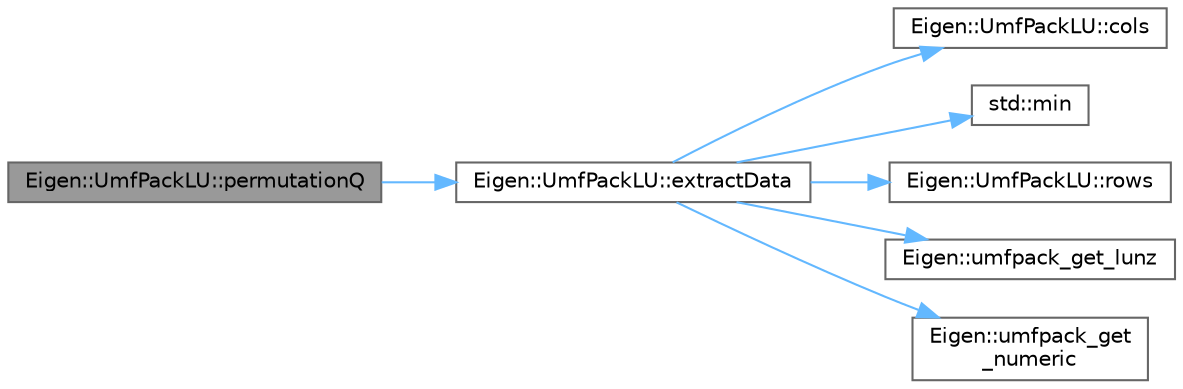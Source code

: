 digraph "Eigen::UmfPackLU::permutationQ"
{
 // LATEX_PDF_SIZE
  bgcolor="transparent";
  edge [fontname=Helvetica,fontsize=10,labelfontname=Helvetica,labelfontsize=10];
  node [fontname=Helvetica,fontsize=10,shape=box,height=0.2,width=0.4];
  rankdir="LR";
  Node1 [id="Node000001",label="Eigen::UmfPackLU::permutationQ",height=0.2,width=0.4,color="gray40", fillcolor="grey60", style="filled", fontcolor="black",tooltip=" "];
  Node1 -> Node2 [id="edge7_Node000001_Node000002",color="steelblue1",style="solid",tooltip=" "];
  Node2 [id="Node000002",label="Eigen::UmfPackLU::extractData",height=0.2,width=0.4,color="grey40", fillcolor="white", style="filled",URL="$class_eigen_1_1_umf_pack_l_u.html#a782dbc0e1ee6cef571e11d6b70c822c1",tooltip=" "];
  Node2 -> Node3 [id="edge8_Node000002_Node000003",color="steelblue1",style="solid",tooltip=" "];
  Node3 [id="Node000003",label="Eigen::UmfPackLU::cols",height=0.2,width=0.4,color="grey40", fillcolor="white", style="filled",URL="$class_eigen_1_1_umf_pack_l_u.html#aad5e5a2b1d2e450d9749ae784c3dfa16",tooltip=" "];
  Node2 -> Node4 [id="edge9_Node000002_Node000004",color="steelblue1",style="solid",tooltip=" "];
  Node4 [id="Node000004",label="std::min",height=0.2,width=0.4,color="grey40", fillcolor="white", style="filled",URL="$namespacestd.html#ac7b9885417769949d76890454b6d072e",tooltip=" "];
  Node2 -> Node5 [id="edge10_Node000002_Node000005",color="steelblue1",style="solid",tooltip=" "];
  Node5 [id="Node000005",label="Eigen::UmfPackLU::rows",height=0.2,width=0.4,color="grey40", fillcolor="white", style="filled",URL="$class_eigen_1_1_umf_pack_l_u.html#a549f558df5de7839dfba74ca9b9a2572",tooltip=" "];
  Node2 -> Node6 [id="edge11_Node000002_Node000006",color="steelblue1",style="solid",tooltip=" "];
  Node6 [id="Node000006",label="Eigen::umfpack_get_lunz",height=0.2,width=0.4,color="grey40", fillcolor="white", style="filled",URL="$namespace_eigen.html#af2916b9529f0938350692d56d527a047",tooltip=" "];
  Node2 -> Node7 [id="edge12_Node000002_Node000007",color="steelblue1",style="solid",tooltip=" "];
  Node7 [id="Node000007",label="Eigen::umfpack_get\l_numeric",height=0.2,width=0.4,color="grey40", fillcolor="white", style="filled",URL="$namespace_eigen.html#a435266948cde73ddd933b5c9aa3948f0",tooltip=" "];
}
